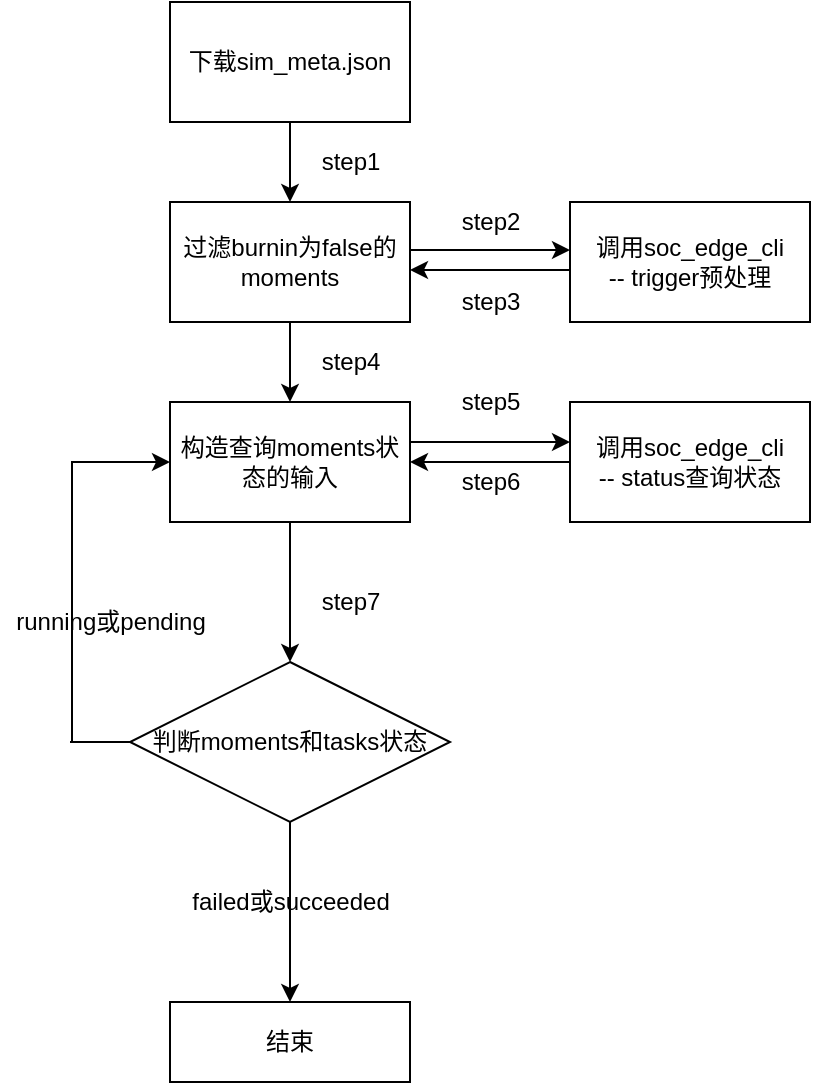 <mxfile version="17.5.0" type="github">
  <diagram id="_gZ5ycfUEV9fp0DhKBeH" name="Page-1">
    <mxGraphModel dx="888" dy="662" grid="1" gridSize="10" guides="1" tooltips="1" connect="1" arrows="1" fold="1" page="1" pageScale="1" pageWidth="827" pageHeight="1169" math="0" shadow="0">
      <root>
        <mxCell id="0" />
        <mxCell id="1" parent="0" />
        <mxCell id="S_h4361jQMfFblOt12lK-4" value="" style="edgeStyle=orthogonalEdgeStyle;rounded=0;orthogonalLoop=1;jettySize=auto;html=1;" edge="1" parent="1" source="S_h4361jQMfFblOt12lK-2" target="S_h4361jQMfFblOt12lK-3">
          <mxGeometry relative="1" as="geometry" />
        </mxCell>
        <mxCell id="S_h4361jQMfFblOt12lK-2" value="下载sim_meta.json" style="rounded=0;whiteSpace=wrap;html=1;" vertex="1" parent="1">
          <mxGeometry x="110" y="230" width="120" height="60" as="geometry" />
        </mxCell>
        <mxCell id="S_h4361jQMfFblOt12lK-6" value="" style="edgeStyle=orthogonalEdgeStyle;rounded=0;orthogonalLoop=1;jettySize=auto;html=1;" edge="1" parent="1">
          <mxGeometry relative="1" as="geometry">
            <mxPoint x="230" y="354" as="sourcePoint" />
            <mxPoint x="310" y="354" as="targetPoint" />
          </mxGeometry>
        </mxCell>
        <mxCell id="S_h4361jQMfFblOt12lK-10" value="" style="edgeStyle=orthogonalEdgeStyle;rounded=0;orthogonalLoop=1;jettySize=auto;html=1;" edge="1" parent="1" source="S_h4361jQMfFblOt12lK-3" target="S_h4361jQMfFblOt12lK-9">
          <mxGeometry relative="1" as="geometry" />
        </mxCell>
        <mxCell id="S_h4361jQMfFblOt12lK-3" value="过滤burnin为false的moments" style="rounded=0;whiteSpace=wrap;html=1;" vertex="1" parent="1">
          <mxGeometry x="110" y="330" width="120" height="60" as="geometry" />
        </mxCell>
        <mxCell id="S_h4361jQMfFblOt12lK-11" value="" style="edgeStyle=orthogonalEdgeStyle;rounded=0;orthogonalLoop=1;jettySize=auto;html=1;" edge="1" parent="1">
          <mxGeometry relative="1" as="geometry">
            <mxPoint x="310" y="364" as="sourcePoint" />
            <mxPoint x="230" y="364" as="targetPoint" />
          </mxGeometry>
        </mxCell>
        <mxCell id="S_h4361jQMfFblOt12lK-5" value="调用soc_edge_cli&lt;br&gt;-- trigger预处理" style="whiteSpace=wrap;html=1;rounded=0;" vertex="1" parent="1">
          <mxGeometry x="310" y="330" width="120" height="60" as="geometry" />
        </mxCell>
        <mxCell id="S_h4361jQMfFblOt12lK-17" value="" style="edgeStyle=orthogonalEdgeStyle;rounded=0;orthogonalLoop=1;jettySize=auto;html=1;" edge="1" parent="1" source="S_h4361jQMfFblOt12lK-9" target="S_h4361jQMfFblOt12lK-16">
          <mxGeometry relative="1" as="geometry">
            <Array as="points">
              <mxPoint x="270" y="450" />
              <mxPoint x="270" y="450" />
            </Array>
          </mxGeometry>
        </mxCell>
        <mxCell id="S_h4361jQMfFblOt12lK-25" value="" style="edgeStyle=orthogonalEdgeStyle;rounded=0;orthogonalLoop=1;jettySize=auto;html=1;" edge="1" parent="1" source="S_h4361jQMfFblOt12lK-9" target="S_h4361jQMfFblOt12lK-24">
          <mxGeometry relative="1" as="geometry" />
        </mxCell>
        <mxCell id="S_h4361jQMfFblOt12lK-9" value="构造查询moments状态的输入" style="whiteSpace=wrap;html=1;rounded=0;" vertex="1" parent="1">
          <mxGeometry x="110" y="430" width="120" height="60" as="geometry" />
        </mxCell>
        <mxCell id="S_h4361jQMfFblOt12lK-12" value="step1" style="text;html=1;resizable=0;autosize=1;align=center;verticalAlign=middle;points=[];fillColor=none;strokeColor=none;rounded=0;" vertex="1" parent="1">
          <mxGeometry x="180" y="300" width="40" height="20" as="geometry" />
        </mxCell>
        <mxCell id="S_h4361jQMfFblOt12lK-13" value="step2" style="text;html=1;resizable=0;autosize=1;align=center;verticalAlign=middle;points=[];fillColor=none;strokeColor=none;rounded=0;" vertex="1" parent="1">
          <mxGeometry x="250" y="330" width="40" height="20" as="geometry" />
        </mxCell>
        <mxCell id="S_h4361jQMfFblOt12lK-14" value="step3" style="text;html=1;resizable=0;autosize=1;align=center;verticalAlign=middle;points=[];fillColor=none;strokeColor=none;rounded=0;" vertex="1" parent="1">
          <mxGeometry x="250" y="370" width="40" height="20" as="geometry" />
        </mxCell>
        <mxCell id="S_h4361jQMfFblOt12lK-15" value="step4" style="text;html=1;resizable=0;autosize=1;align=center;verticalAlign=middle;points=[];fillColor=none;strokeColor=none;rounded=0;" vertex="1" parent="1">
          <mxGeometry x="180" y="400" width="40" height="20" as="geometry" />
        </mxCell>
        <mxCell id="S_h4361jQMfFblOt12lK-32" value="" style="edgeStyle=orthogonalEdgeStyle;rounded=0;orthogonalLoop=1;jettySize=auto;html=1;entryX=1;entryY=0.5;entryDx=0;entryDy=0;" edge="1" parent="1" source="S_h4361jQMfFblOt12lK-16" target="S_h4361jQMfFblOt12lK-9">
          <mxGeometry relative="1" as="geometry" />
        </mxCell>
        <mxCell id="S_h4361jQMfFblOt12lK-16" value="调用soc_edge_cli&lt;br&gt;-- status查询状态" style="whiteSpace=wrap;html=1;rounded=0;" vertex="1" parent="1">
          <mxGeometry x="310" y="430" width="120" height="60" as="geometry" />
        </mxCell>
        <mxCell id="S_h4361jQMfFblOt12lK-20" value="step5" style="text;html=1;resizable=0;autosize=1;align=center;verticalAlign=middle;points=[];fillColor=none;strokeColor=none;rounded=0;" vertex="1" parent="1">
          <mxGeometry x="250" y="420" width="40" height="20" as="geometry" />
        </mxCell>
        <mxCell id="S_h4361jQMfFblOt12lK-21" value="step6" style="text;html=1;resizable=0;autosize=1;align=center;verticalAlign=middle;points=[];fillColor=none;strokeColor=none;rounded=0;" vertex="1" parent="1">
          <mxGeometry x="250" y="460" width="40" height="20" as="geometry" />
        </mxCell>
        <mxCell id="S_h4361jQMfFblOt12lK-40" value="" style="edgeStyle=orthogonalEdgeStyle;rounded=0;orthogonalLoop=1;jettySize=auto;html=1;" edge="1" parent="1" source="S_h4361jQMfFblOt12lK-24" target="S_h4361jQMfFblOt12lK-39">
          <mxGeometry relative="1" as="geometry" />
        </mxCell>
        <mxCell id="S_h4361jQMfFblOt12lK-24" value="判断moments和tasks状态" style="rhombus;whiteSpace=wrap;html=1;rounded=0;" vertex="1" parent="1">
          <mxGeometry x="90" y="560" width="160" height="80" as="geometry" />
        </mxCell>
        <mxCell id="S_h4361jQMfFblOt12lK-30" value="" style="endArrow=classic;html=1;rounded=0;entryX=0;entryY=0.5;entryDx=0;entryDy=0;" edge="1" parent="1" target="S_h4361jQMfFblOt12lK-9">
          <mxGeometry width="50" height="50" relative="1" as="geometry">
            <mxPoint x="61" y="600" as="sourcePoint" />
            <mxPoint x="81" y="460" as="targetPoint" />
            <Array as="points">
              <mxPoint x="61" y="530" />
              <mxPoint x="61" y="460" />
            </Array>
          </mxGeometry>
        </mxCell>
        <mxCell id="S_h4361jQMfFblOt12lK-33" value="step7" style="text;html=1;resizable=0;autosize=1;align=center;verticalAlign=middle;points=[];fillColor=none;strokeColor=none;rounded=0;" vertex="1" parent="1">
          <mxGeometry x="180" y="520" width="40" height="20" as="geometry" />
        </mxCell>
        <mxCell id="S_h4361jQMfFblOt12lK-34" value="" style="endArrow=none;html=1;rounded=0;entryX=0;entryY=0.5;entryDx=0;entryDy=0;" edge="1" parent="1" target="S_h4361jQMfFblOt12lK-24">
          <mxGeometry width="50" height="50" relative="1" as="geometry">
            <mxPoint x="60" y="600" as="sourcePoint" />
            <mxPoint x="350" y="420" as="targetPoint" />
          </mxGeometry>
        </mxCell>
        <mxCell id="S_h4361jQMfFblOt12lK-35" value="running或pending" style="text;html=1;resizable=0;autosize=1;align=center;verticalAlign=middle;points=[];fillColor=none;strokeColor=none;rounded=0;" vertex="1" parent="1">
          <mxGeometry x="25" y="530" width="110" height="20" as="geometry" />
        </mxCell>
        <mxCell id="S_h4361jQMfFblOt12lK-36" value="failed或succeeded" style="text;html=1;resizable=0;autosize=1;align=center;verticalAlign=middle;points=[];fillColor=none;strokeColor=none;rounded=0;" vertex="1" parent="1">
          <mxGeometry x="115" y="670" width="110" height="20" as="geometry" />
        </mxCell>
        <mxCell id="S_h4361jQMfFblOt12lK-39" value="结束" style="whiteSpace=wrap;html=1;rounded=0;" vertex="1" parent="1">
          <mxGeometry x="110" y="730" width="120" height="40" as="geometry" />
        </mxCell>
      </root>
    </mxGraphModel>
  </diagram>
</mxfile>
